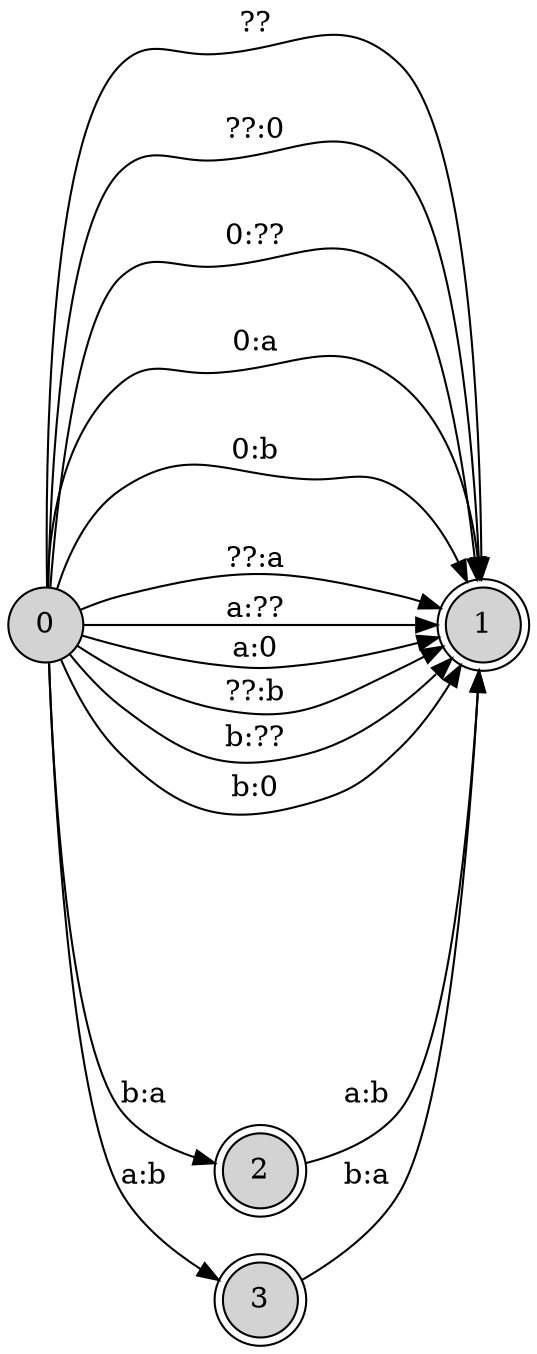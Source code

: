 // This graph generated with hfst-fst2txt blah
digraph H {
rankdir = LR;
node [shape=doublecircle,style=filled] 1
node [shape=doublecircle,style=filled] 2
node [shape=doublecircle,style=filled] 3
node [shape=circle,style=filled] 0
0 -> 1 [label="?? "];
0 -> 1 [label="??:0 "];
0 -> 1 [label="0:?? "];
0 -> 1 [label="0:a "];
0 -> 1 [label="0:b "];
0 -> 1 [label="??:a "];
0 -> 1 [label="a:?? "];
0 -> 1 [label="a:0 "];
0 -> 1 [label="??:b "];
0 -> 1 [label="b:?? "];
0 -> 1 [label="b:0 "];
0 -> 2 [label="b:a "];
0 -> 3 [label="a:b "];
2 -> 1 [label="a:b "];
3 -> 1 [label="b:a "];
}
